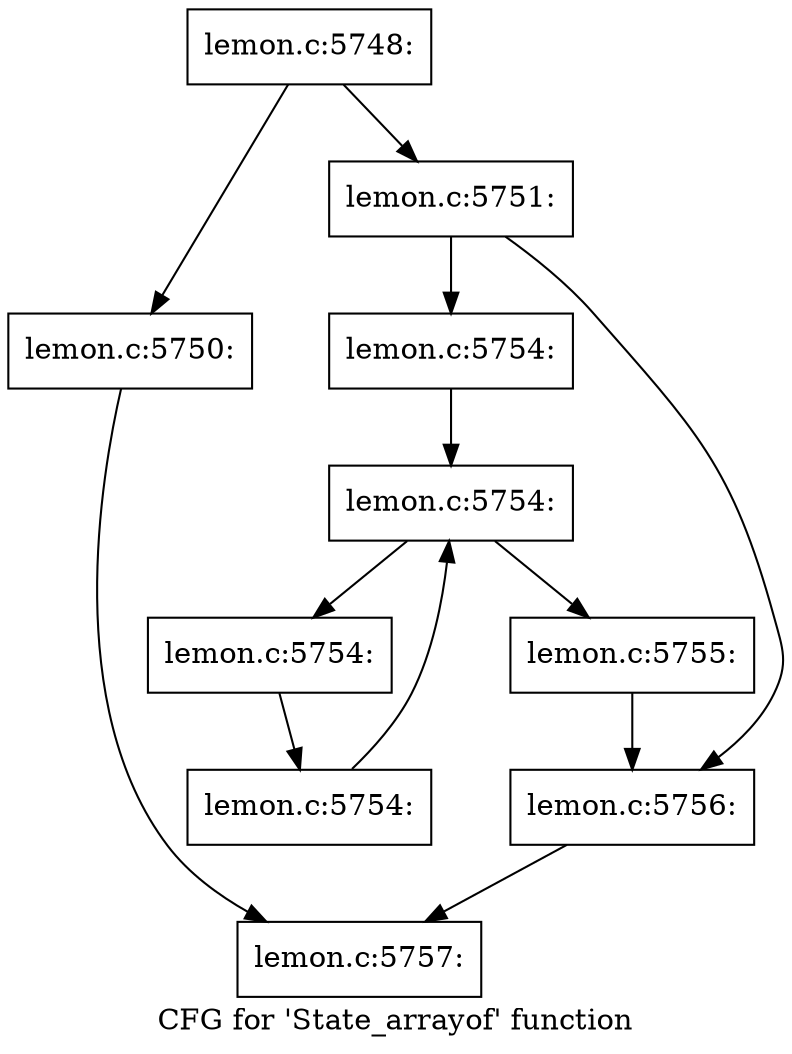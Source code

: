 digraph "CFG for 'State_arrayof' function" {
	label="CFG for 'State_arrayof' function";

	Node0x5625656ead10 [shape=record,label="{lemon.c:5748:}"];
	Node0x5625656ead10 -> Node0x5625656ef740;
	Node0x5625656ead10 -> Node0x5625656ef790;
	Node0x5625656ef740 [shape=record,label="{lemon.c:5750:}"];
	Node0x5625656ef740 -> Node0x5625656eae20;
	Node0x5625656ef790 [shape=record,label="{lemon.c:5751:}"];
	Node0x5625656ef790 -> Node0x5625656f0220;
	Node0x5625656ef790 -> Node0x5625656f0270;
	Node0x5625656f0220 [shape=record,label="{lemon.c:5754:}"];
	Node0x5625656f0220 -> Node0x5625656f06f0;
	Node0x5625656f06f0 [shape=record,label="{lemon.c:5754:}"];
	Node0x5625656f06f0 -> Node0x5625656f0910;
	Node0x5625656f06f0 -> Node0x5625656f0540;
	Node0x5625656f0910 [shape=record,label="{lemon.c:5754:}"];
	Node0x5625656f0910 -> Node0x5625656f0880;
	Node0x5625656f0880 [shape=record,label="{lemon.c:5754:}"];
	Node0x5625656f0880 -> Node0x5625656f06f0;
	Node0x5625656f0540 [shape=record,label="{lemon.c:5755:}"];
	Node0x5625656f0540 -> Node0x5625656f0270;
	Node0x5625656f0270 [shape=record,label="{lemon.c:5756:}"];
	Node0x5625656f0270 -> Node0x5625656eae20;
	Node0x5625656eae20 [shape=record,label="{lemon.c:5757:}"];
}
